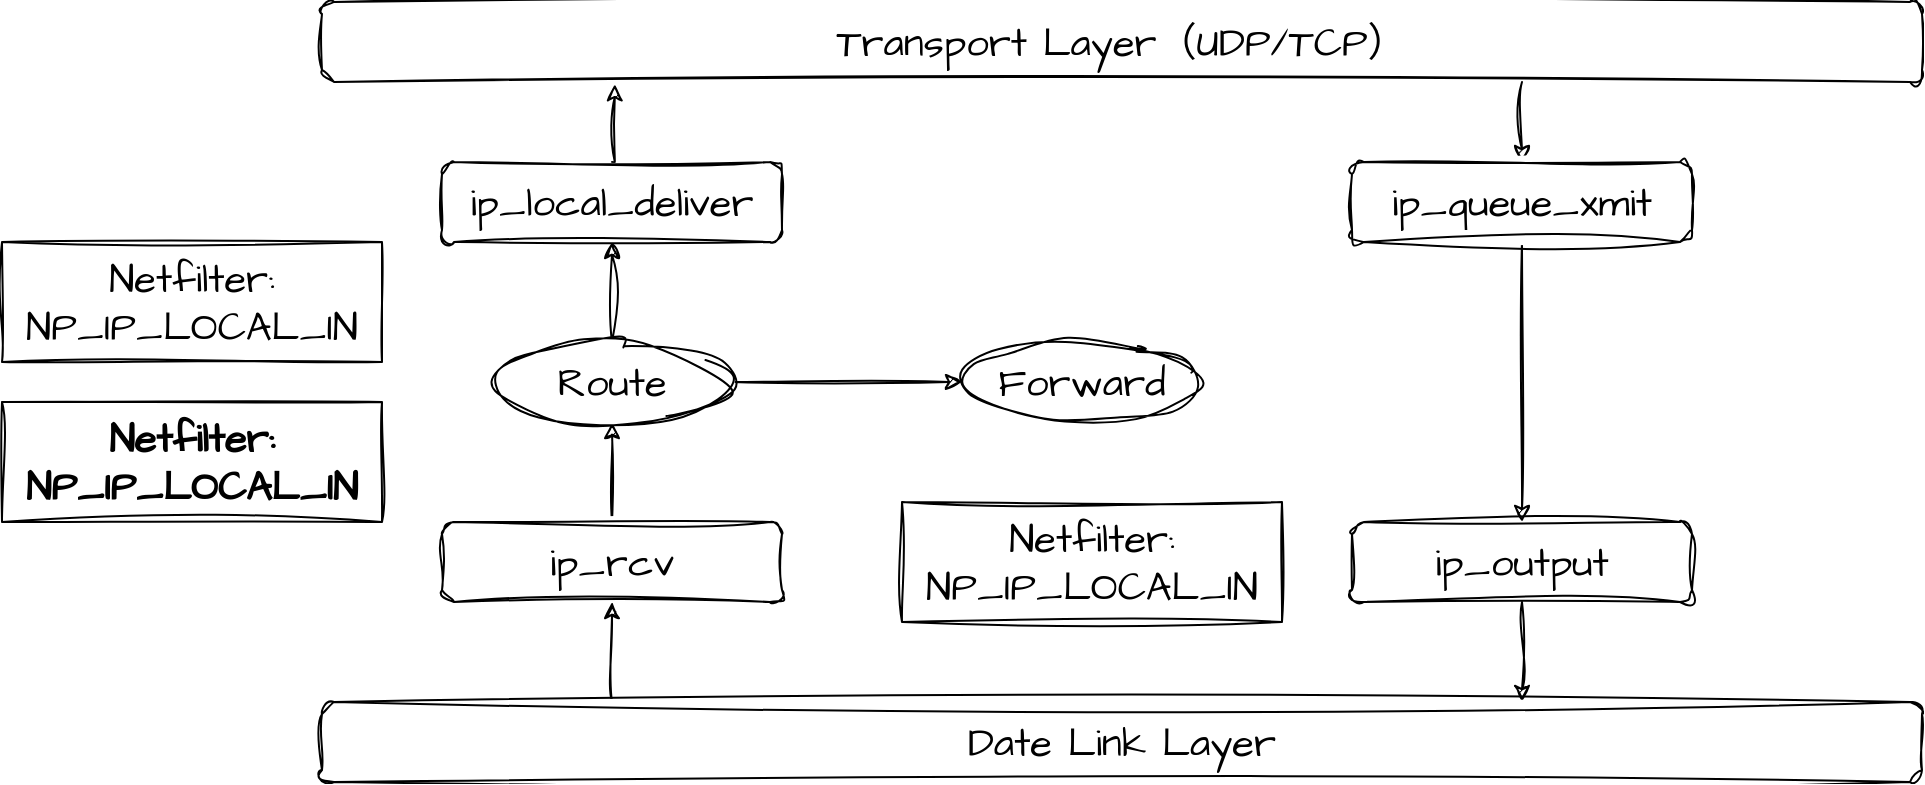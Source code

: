 <mxfile version="22.0.8" type="github">
  <diagram name="第 1 页" id="QYUbUu2t7QBmTJFViEh7">
    <mxGraphModel dx="1925" dy="873" grid="1" gridSize="10" guides="1" tooltips="1" connect="1" arrows="1" fold="1" page="1" pageScale="1" pageWidth="827" pageHeight="1169" math="0" shadow="0">
      <root>
        <mxCell id="0" />
        <mxCell id="1" parent="0" />
        <mxCell id="rdA23jTKkPkpP5CmbgJy-15" style="edgeStyle=orthogonalEdgeStyle;rounded=0;sketch=1;hachureGap=4;jiggle=2;curveFitting=1;orthogonalLoop=1;jettySize=auto;html=1;exitX=0.75;exitY=1;exitDx=0;exitDy=0;entryX=0.5;entryY=0;entryDx=0;entryDy=0;fontFamily=Architects Daughter;fontSource=https%3A%2F%2Ffonts.googleapis.com%2Fcss%3Ffamily%3DArchitects%2BDaughter;fontSize=16;" edge="1" parent="1" source="rdA23jTKkPkpP5CmbgJy-2" target="rdA23jTKkPkpP5CmbgJy-8">
          <mxGeometry relative="1" as="geometry" />
        </mxCell>
        <mxCell id="rdA23jTKkPkpP5CmbgJy-2" value="Transport Layer（UDP/TCP）" style="rounded=1;whiteSpace=wrap;html=1;sketch=1;hachureGap=4;jiggle=2;curveFitting=1;fontFamily=Architects Daughter;fontSource=https%3A%2F%2Ffonts.googleapis.com%2Fcss%3Ffamily%3DArchitects%2BDaughter;fontSize=20;" vertex="1" parent="1">
          <mxGeometry x="10" y="140" width="800" height="40" as="geometry" />
        </mxCell>
        <mxCell id="rdA23jTKkPkpP5CmbgJy-13" style="edgeStyle=orthogonalEdgeStyle;rounded=0;sketch=1;hachureGap=4;jiggle=2;curveFitting=1;orthogonalLoop=1;jettySize=auto;html=1;exitX=0.5;exitY=0;exitDx=0;exitDy=0;entryX=0.183;entryY=1.028;entryDx=0;entryDy=0;fontFamily=Architects Daughter;fontSource=https%3A%2F%2Ffonts.googleapis.com%2Fcss%3Ffamily%3DArchitects%2BDaughter;fontSize=16;entryPerimeter=0;" edge="1" parent="1" source="rdA23jTKkPkpP5CmbgJy-3" target="rdA23jTKkPkpP5CmbgJy-2">
          <mxGeometry relative="1" as="geometry" />
        </mxCell>
        <mxCell id="rdA23jTKkPkpP5CmbgJy-3" value="ip_local_deliver" style="rounded=1;whiteSpace=wrap;html=1;sketch=1;hachureGap=4;jiggle=2;curveFitting=1;fontFamily=Architects Daughter;fontSource=https%3A%2F%2Ffonts.googleapis.com%2Fcss%3Ffamily%3DArchitects%2BDaughter;fontSize=20;" vertex="1" parent="1">
          <mxGeometry x="70" y="220" width="170" height="40" as="geometry" />
        </mxCell>
        <mxCell id="rdA23jTKkPkpP5CmbgJy-11" style="edgeStyle=orthogonalEdgeStyle;rounded=0;sketch=1;hachureGap=4;jiggle=2;curveFitting=1;orthogonalLoop=1;jettySize=auto;html=1;exitX=0.5;exitY=0;exitDx=0;exitDy=0;entryX=0.5;entryY=1;entryDx=0;entryDy=0;fontFamily=Architects Daughter;fontSource=https%3A%2F%2Ffonts.googleapis.com%2Fcss%3Ffamily%3DArchitects%2BDaughter;fontSize=16;" edge="1" parent="1" source="rdA23jTKkPkpP5CmbgJy-4" target="rdA23jTKkPkpP5CmbgJy-5">
          <mxGeometry relative="1" as="geometry" />
        </mxCell>
        <mxCell id="rdA23jTKkPkpP5CmbgJy-4" value="ip_rcv" style="rounded=1;whiteSpace=wrap;html=1;sketch=1;hachureGap=4;jiggle=2;curveFitting=1;fontFamily=Architects Daughter;fontSource=https%3A%2F%2Ffonts.googleapis.com%2Fcss%3Ffamily%3DArchitects%2BDaughter;fontSize=20;" vertex="1" parent="1">
          <mxGeometry x="70" y="400" width="170" height="40" as="geometry" />
        </mxCell>
        <mxCell id="rdA23jTKkPkpP5CmbgJy-12" style="edgeStyle=orthogonalEdgeStyle;rounded=0;sketch=1;hachureGap=4;jiggle=2;curveFitting=1;orthogonalLoop=1;jettySize=auto;html=1;exitX=0.5;exitY=0;exitDx=0;exitDy=0;fontFamily=Architects Daughter;fontSource=https%3A%2F%2Ffonts.googleapis.com%2Fcss%3Ffamily%3DArchitects%2BDaughter;fontSize=16;" edge="1" parent="1" source="rdA23jTKkPkpP5CmbgJy-5" target="rdA23jTKkPkpP5CmbgJy-3">
          <mxGeometry relative="1" as="geometry" />
        </mxCell>
        <mxCell id="rdA23jTKkPkpP5CmbgJy-14" style="edgeStyle=orthogonalEdgeStyle;rounded=0;sketch=1;hachureGap=4;jiggle=2;curveFitting=1;orthogonalLoop=1;jettySize=auto;html=1;exitX=1;exitY=0.5;exitDx=0;exitDy=0;entryX=0;entryY=0.5;entryDx=0;entryDy=0;fontFamily=Architects Daughter;fontSource=https%3A%2F%2Ffonts.googleapis.com%2Fcss%3Ffamily%3DArchitects%2BDaughter;fontSize=16;" edge="1" parent="1" source="rdA23jTKkPkpP5CmbgJy-5" target="rdA23jTKkPkpP5CmbgJy-6">
          <mxGeometry relative="1" as="geometry" />
        </mxCell>
        <mxCell id="rdA23jTKkPkpP5CmbgJy-5" value="Route" style="ellipse;whiteSpace=wrap;html=1;sketch=1;hachureGap=4;jiggle=2;curveFitting=1;fontFamily=Architects Daughter;fontSource=https%3A%2F%2Ffonts.googleapis.com%2Fcss%3Ffamily%3DArchitects%2BDaughter;fontSize=20;" vertex="1" parent="1">
          <mxGeometry x="95" y="310" width="120" height="40" as="geometry" />
        </mxCell>
        <mxCell id="rdA23jTKkPkpP5CmbgJy-6" value="Forward" style="ellipse;whiteSpace=wrap;html=1;sketch=1;hachureGap=4;jiggle=2;curveFitting=1;fontFamily=Architects Daughter;fontSource=https%3A%2F%2Ffonts.googleapis.com%2Fcss%3Ffamily%3DArchitects%2BDaughter;fontSize=20;" vertex="1" parent="1">
          <mxGeometry x="330" y="310" width="120" height="40" as="geometry" />
        </mxCell>
        <mxCell id="rdA23jTKkPkpP5CmbgJy-22" style="edgeStyle=orthogonalEdgeStyle;rounded=0;sketch=1;hachureGap=4;jiggle=2;curveFitting=1;orthogonalLoop=1;jettySize=auto;html=1;exitX=0.5;exitY=1;exitDx=0;exitDy=0;entryX=0.75;entryY=0;entryDx=0;entryDy=0;fontFamily=Architects Daughter;fontSource=https%3A%2F%2Ffonts.googleapis.com%2Fcss%3Ffamily%3DArchitects%2BDaughter;fontSize=16;" edge="1" parent="1" source="rdA23jTKkPkpP5CmbgJy-7" target="rdA23jTKkPkpP5CmbgJy-9">
          <mxGeometry relative="1" as="geometry" />
        </mxCell>
        <mxCell id="rdA23jTKkPkpP5CmbgJy-7" value="ip_output" style="rounded=1;whiteSpace=wrap;html=1;sketch=1;hachureGap=4;jiggle=2;curveFitting=1;fontFamily=Architects Daughter;fontSource=https%3A%2F%2Ffonts.googleapis.com%2Fcss%3Ffamily%3DArchitects%2BDaughter;fontSize=20;" vertex="1" parent="1">
          <mxGeometry x="525" y="400" width="170" height="40" as="geometry" />
        </mxCell>
        <mxCell id="rdA23jTKkPkpP5CmbgJy-21" style="edgeStyle=orthogonalEdgeStyle;rounded=0;sketch=1;hachureGap=4;jiggle=2;curveFitting=1;orthogonalLoop=1;jettySize=auto;html=1;exitX=0.5;exitY=1;exitDx=0;exitDy=0;entryX=0.5;entryY=0;entryDx=0;entryDy=0;fontFamily=Architects Daughter;fontSource=https%3A%2F%2Ffonts.googleapis.com%2Fcss%3Ffamily%3DArchitects%2BDaughter;fontSize=16;" edge="1" parent="1" source="rdA23jTKkPkpP5CmbgJy-8" target="rdA23jTKkPkpP5CmbgJy-7">
          <mxGeometry relative="1" as="geometry" />
        </mxCell>
        <mxCell id="rdA23jTKkPkpP5CmbgJy-8" value="ip_queue_xmit" style="rounded=1;whiteSpace=wrap;html=1;sketch=1;hachureGap=4;jiggle=2;curveFitting=1;fontFamily=Architects Daughter;fontSource=https%3A%2F%2Ffonts.googleapis.com%2Fcss%3Ffamily%3DArchitects%2BDaughter;fontSize=20;" vertex="1" parent="1">
          <mxGeometry x="525" y="220" width="170" height="40" as="geometry" />
        </mxCell>
        <mxCell id="rdA23jTKkPkpP5CmbgJy-10" style="edgeStyle=orthogonalEdgeStyle;rounded=0;sketch=1;hachureGap=4;jiggle=2;curveFitting=1;orthogonalLoop=1;jettySize=auto;html=1;exitX=0.178;exitY=-0.025;exitDx=0;exitDy=0;fontFamily=Architects Daughter;fontSource=https%3A%2F%2Ffonts.googleapis.com%2Fcss%3Ffamily%3DArchitects%2BDaughter;fontSize=16;exitPerimeter=0;" edge="1" parent="1" source="rdA23jTKkPkpP5CmbgJy-9" target="rdA23jTKkPkpP5CmbgJy-4">
          <mxGeometry relative="1" as="geometry">
            <Array as="points">
              <mxPoint x="152" y="490" />
              <mxPoint x="155" y="490" />
            </Array>
          </mxGeometry>
        </mxCell>
        <mxCell id="rdA23jTKkPkpP5CmbgJy-9" value="Date Link Layer" style="rounded=1;whiteSpace=wrap;html=1;sketch=1;hachureGap=4;jiggle=2;curveFitting=1;fontFamily=Architects Daughter;fontSource=https%3A%2F%2Ffonts.googleapis.com%2Fcss%3Ffamily%3DArchitects%2BDaughter;fontSize=20;" vertex="1" parent="1">
          <mxGeometry x="10" y="490" width="800" height="40" as="geometry" />
        </mxCell>
        <mxCell id="rdA23jTKkPkpP5CmbgJy-18" value="Netfilter:&lt;br&gt;NP_IP_LOCAL_IN" style="rounded=0;whiteSpace=wrap;html=1;sketch=1;hachureGap=4;jiggle=2;curveFitting=1;fontFamily=Architects Daughter;fontSource=https%3A%2F%2Ffonts.googleapis.com%2Fcss%3Ffamily%3DArchitects%2BDaughter;fontSize=20;" vertex="1" parent="1">
          <mxGeometry x="-150" y="260" width="190" height="60" as="geometry" />
        </mxCell>
        <mxCell id="rdA23jTKkPkpP5CmbgJy-19" value="Netfilter:&lt;br&gt;NP_IP_LOCAL_IN" style="rounded=0;whiteSpace=wrap;html=1;sketch=1;hachureGap=4;jiggle=2;curveFitting=1;fontFamily=Architects Daughter;fontSource=https%3A%2F%2Ffonts.googleapis.com%2Fcss%3Ffamily%3DArchitects%2BDaughter;fontSize=20;fontStyle=1" vertex="1" parent="1">
          <mxGeometry x="-150" y="340" width="190" height="60" as="geometry" />
        </mxCell>
        <mxCell id="rdA23jTKkPkpP5CmbgJy-20" value="Netfilter:&lt;br&gt;NP_IP_LOCAL_IN" style="rounded=0;whiteSpace=wrap;html=1;sketch=1;hachureGap=4;jiggle=2;curveFitting=1;fontFamily=Architects Daughter;fontSource=https%3A%2F%2Ffonts.googleapis.com%2Fcss%3Ffamily%3DArchitects%2BDaughter;fontSize=20;" vertex="1" parent="1">
          <mxGeometry x="300" y="390" width="190" height="60" as="geometry" />
        </mxCell>
      </root>
    </mxGraphModel>
  </diagram>
</mxfile>
